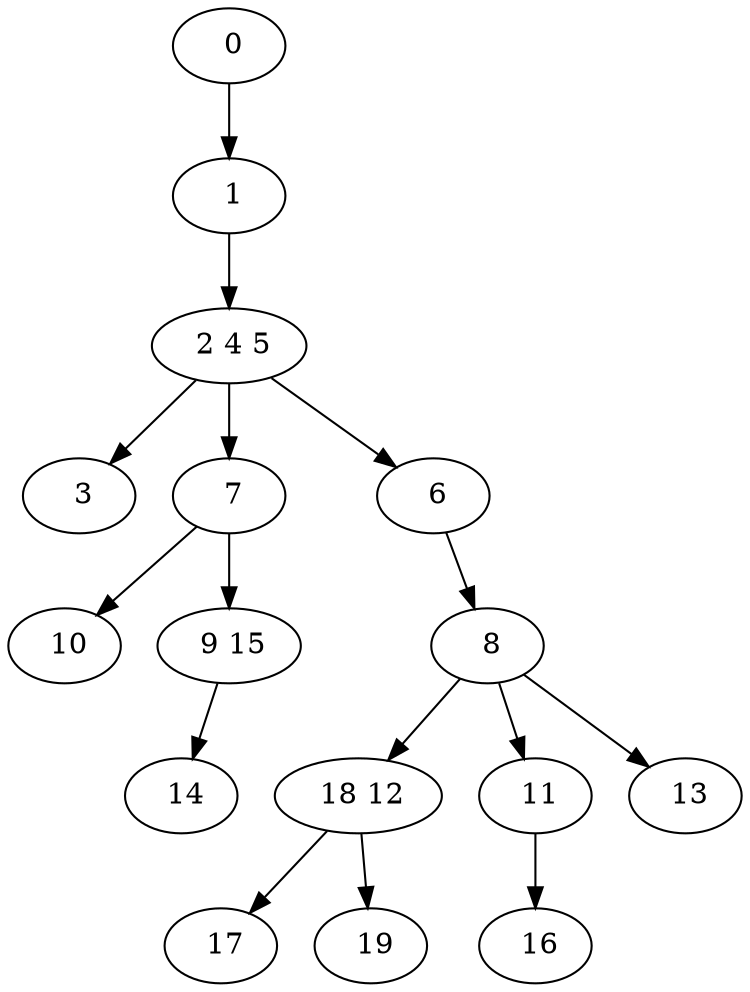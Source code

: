digraph mytree {
" 0" -> " 1";
" 1" -> " 2 4 5";
" 2 4 5" -> " 3";
" 2 4 5" -> " 7";
" 2 4 5" -> " 6";
" 3";
" 7" -> " 10";
" 7" -> " 9 15";
" 10";
" 9 15" -> " 14";
" 16";
" 18 12" -> " 17";
" 18 12" -> " 19";
" 17";
" 19";
" 14";
" 8" -> " 18 12";
" 8" -> " 11";
" 8" -> " 13";
" 6" -> " 8";
" 11" -> " 16";
" 13";
}
